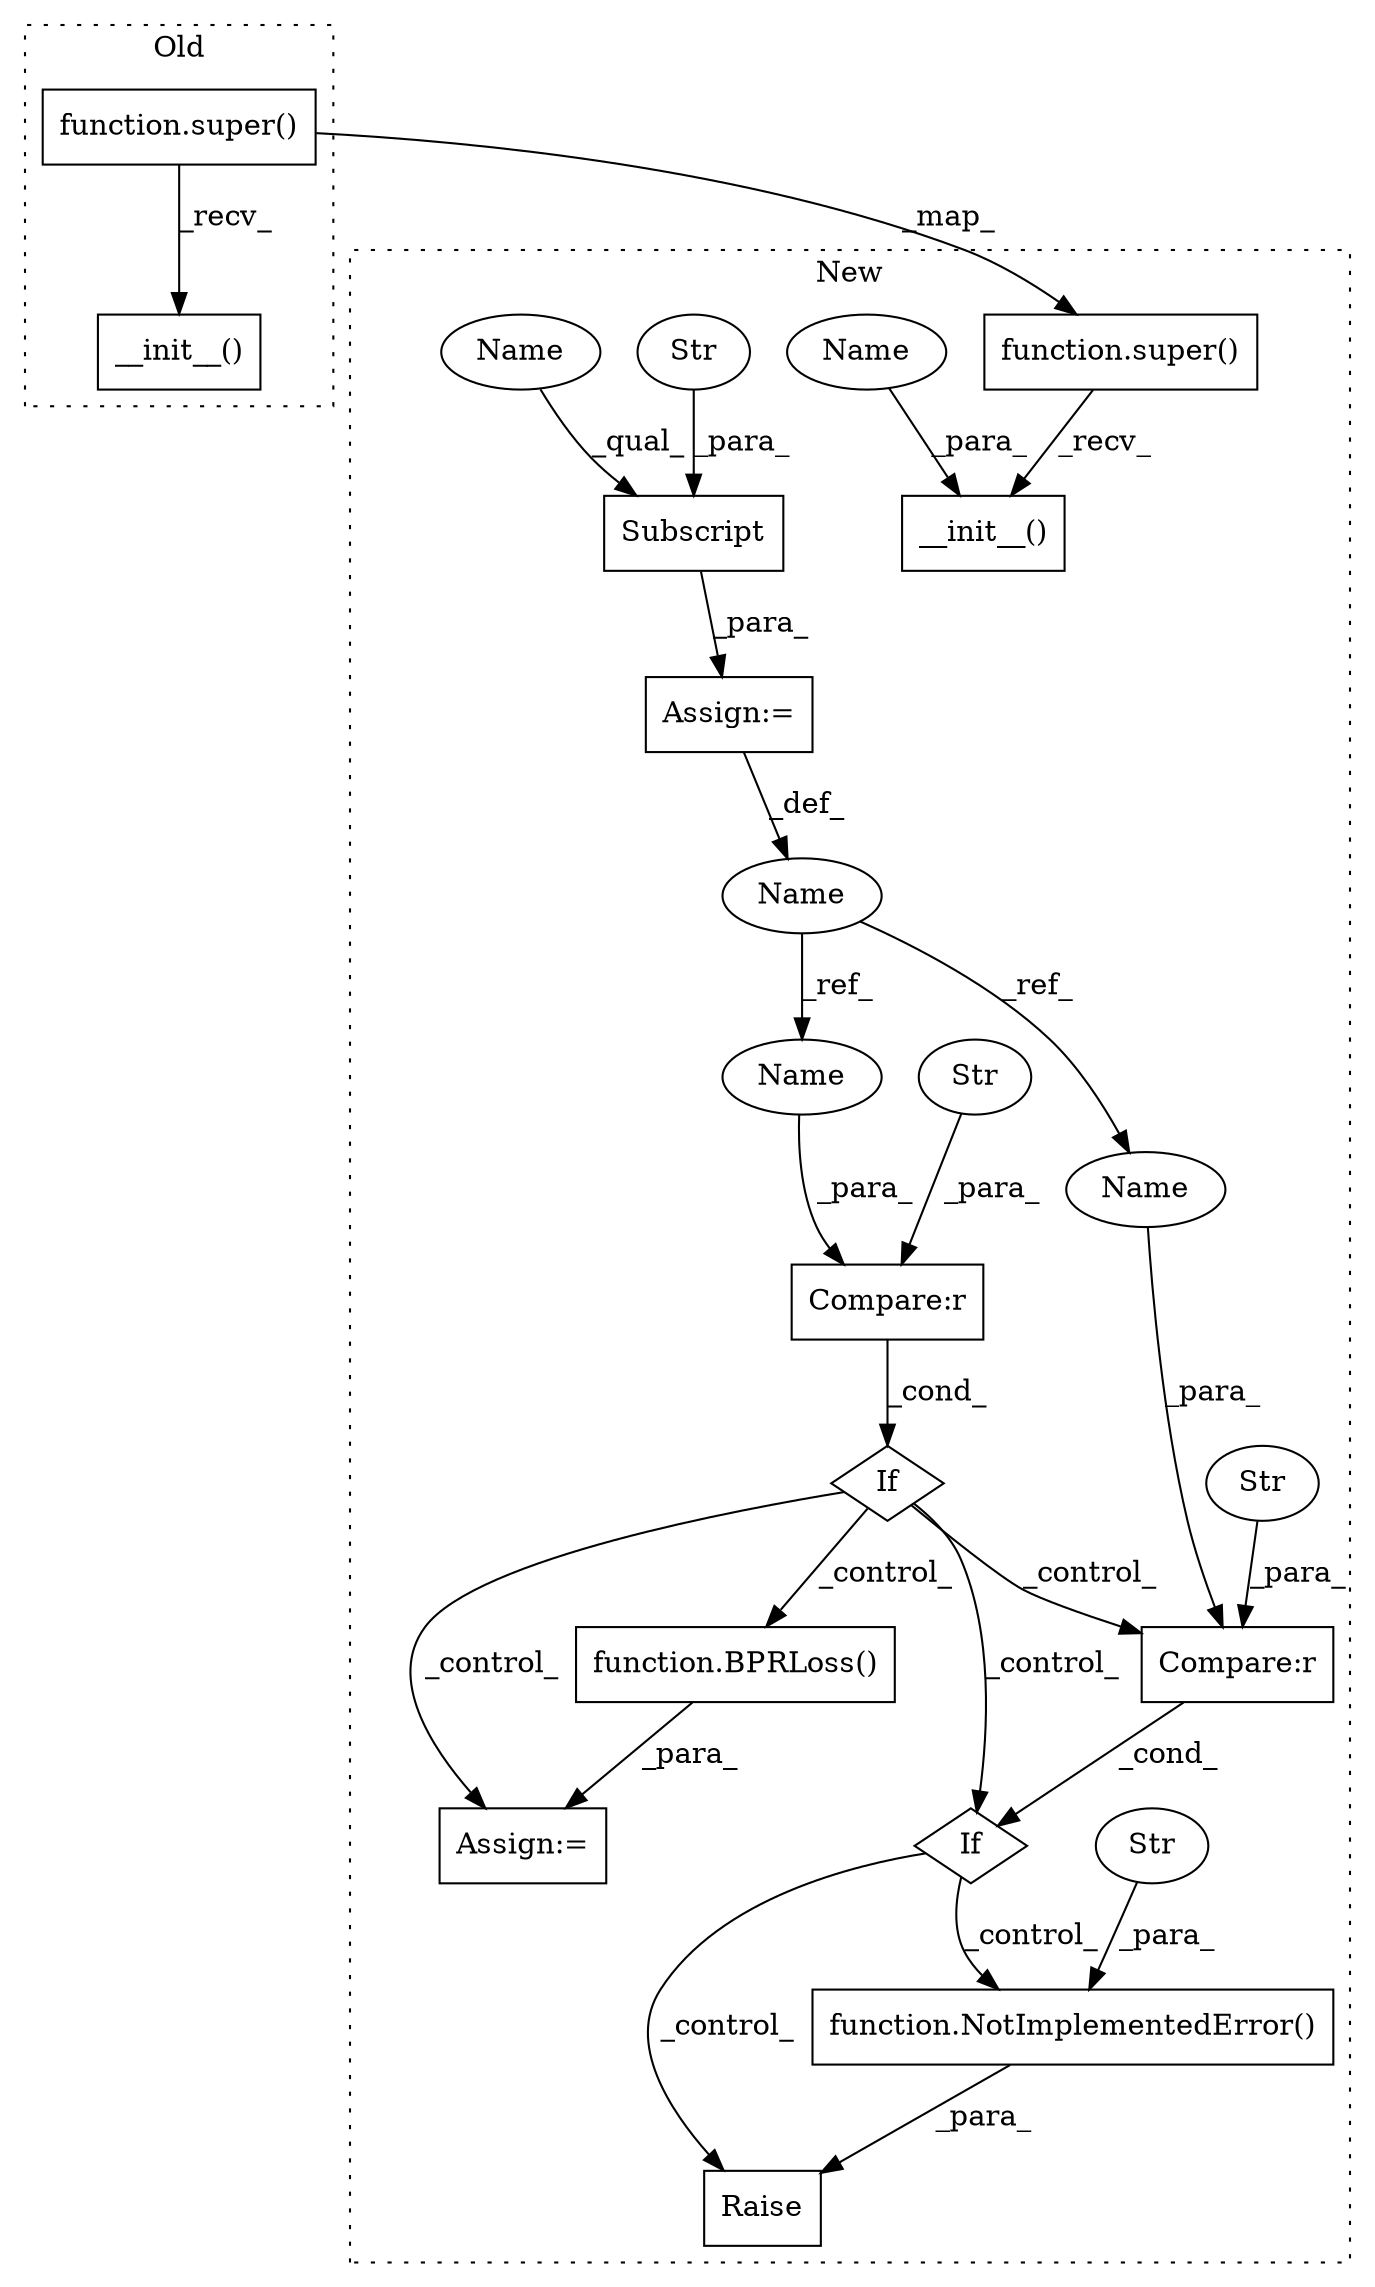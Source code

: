 digraph G {
subgraph cluster0 {
1 [label="__init__()" a="75" s="1516" l="33" shape="box"];
18 [label="function.super()" a="75" s="1516,1537" l="6,1" shape="box"];
label = "Old";
style="dotted";
}
subgraph cluster1 {
2 [label="function.NotImplementedError()" a="75" s="2752,2813" l="20,1" shape="box"];
3 [label="If" a="96" s="2567" l="3" shape="diamond"];
4 [label="Str" a="66" s="2772" l="41" shape="ellipse"];
5 [label="If" a="96" s="2646" l="0" shape="diamond"];
6 [label="Compare:r" a="40" s="2570" l="23" shape="box"];
7 [label="Str" a="66" s="2588" l="5" shape="ellipse"];
8 [label="Compare:r" a="40" s="2646" l="22" shape="box"];
9 [label="Str" a="66" s="2664" l="4" shape="ellipse"];
10 [label="Name" a="87" s="1970" l="14" shape="ellipse"];
11 [label="Raise" a="91" s="2746" l="6" shape="box"];
12 [label="Assign:=" a="68" s="2620" l="3" shape="box"];
13 [label="function.BPRLoss()" a="75" s="2623" l="9" shape="box"];
14 [label="Assign:=" a="68" s="1984" l="3" shape="box"];
15 [label="Subscript" a="63" s="1987,0" l="19,0" shape="box"];
16 [label="Str" a="66" s="1994" l="11" shape="ellipse"];
17 [label="__init__()" a="75" s="1524,1571" l="32,1" shape="box"];
19 [label="function.super()" a="75" s="1524,1545" l="6,1" shape="box"];
20 [label="Name" a="87" s="2570" l="14" shape="ellipse"];
21 [label="Name" a="87" s="2646" l="14" shape="ellipse"];
22 [label="Name" a="87" s="1556" l="6" shape="ellipse"];
23 [label="Name" a="87" s="1987" l="6" shape="ellipse"];
label = "New";
style="dotted";
}
2 -> 11 [label="_para_"];
3 -> 12 [label="_control_"];
3 -> 13 [label="_control_"];
3 -> 8 [label="_control_"];
3 -> 5 [label="_control_"];
4 -> 2 [label="_para_"];
5 -> 2 [label="_control_"];
5 -> 11 [label="_control_"];
6 -> 3 [label="_cond_"];
7 -> 6 [label="_para_"];
8 -> 5 [label="_cond_"];
9 -> 8 [label="_para_"];
10 -> 20 [label="_ref_"];
10 -> 21 [label="_ref_"];
13 -> 12 [label="_para_"];
14 -> 10 [label="_def_"];
15 -> 14 [label="_para_"];
16 -> 15 [label="_para_"];
18 -> 1 [label="_recv_"];
18 -> 19 [label="_map_"];
19 -> 17 [label="_recv_"];
20 -> 6 [label="_para_"];
21 -> 8 [label="_para_"];
22 -> 17 [label="_para_"];
23 -> 15 [label="_qual_"];
}